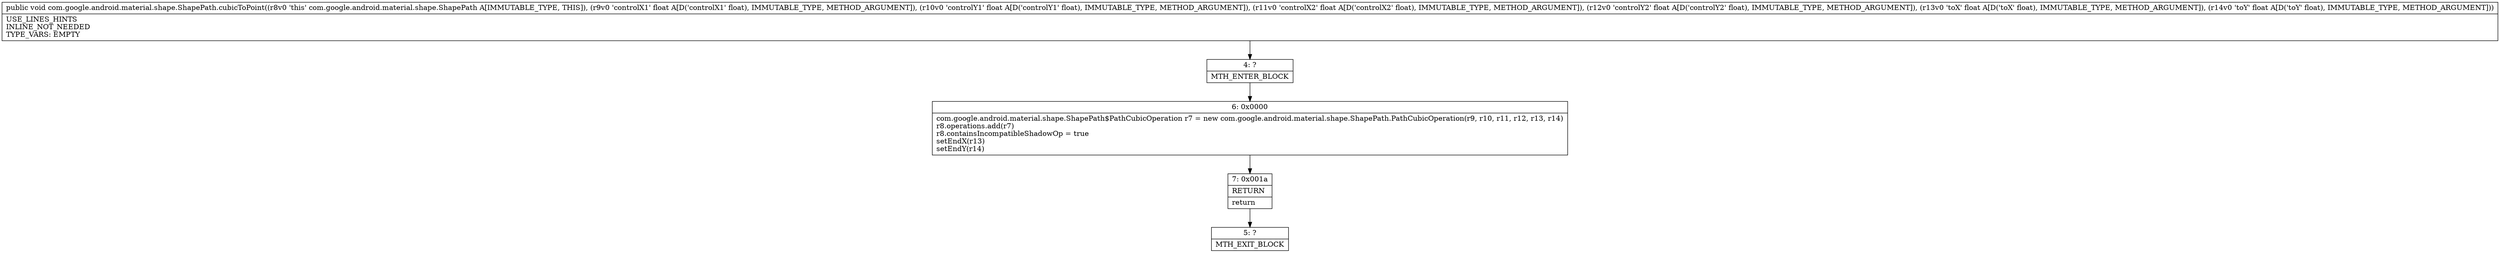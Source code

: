 digraph "CFG forcom.google.android.material.shape.ShapePath.cubicToPoint(FFFFFF)V" {
Node_4 [shape=record,label="{4\:\ ?|MTH_ENTER_BLOCK\l}"];
Node_6 [shape=record,label="{6\:\ 0x0000|com.google.android.material.shape.ShapePath$PathCubicOperation r7 = new com.google.android.material.shape.ShapePath.PathCubicOperation(r9, r10, r11, r12, r13, r14)\lr8.operations.add(r7)\lr8.containsIncompatibleShadowOp = true\lsetEndX(r13)\lsetEndY(r14)\l}"];
Node_7 [shape=record,label="{7\:\ 0x001a|RETURN\l|return\l}"];
Node_5 [shape=record,label="{5\:\ ?|MTH_EXIT_BLOCK\l}"];
MethodNode[shape=record,label="{public void com.google.android.material.shape.ShapePath.cubicToPoint((r8v0 'this' com.google.android.material.shape.ShapePath A[IMMUTABLE_TYPE, THIS]), (r9v0 'controlX1' float A[D('controlX1' float), IMMUTABLE_TYPE, METHOD_ARGUMENT]), (r10v0 'controlY1' float A[D('controlY1' float), IMMUTABLE_TYPE, METHOD_ARGUMENT]), (r11v0 'controlX2' float A[D('controlX2' float), IMMUTABLE_TYPE, METHOD_ARGUMENT]), (r12v0 'controlY2' float A[D('controlY2' float), IMMUTABLE_TYPE, METHOD_ARGUMENT]), (r13v0 'toX' float A[D('toX' float), IMMUTABLE_TYPE, METHOD_ARGUMENT]), (r14v0 'toY' float A[D('toY' float), IMMUTABLE_TYPE, METHOD_ARGUMENT]))  | USE_LINES_HINTS\lINLINE_NOT_NEEDED\lTYPE_VARS: EMPTY\l}"];
MethodNode -> Node_4;Node_4 -> Node_6;
Node_6 -> Node_7;
Node_7 -> Node_5;
}

